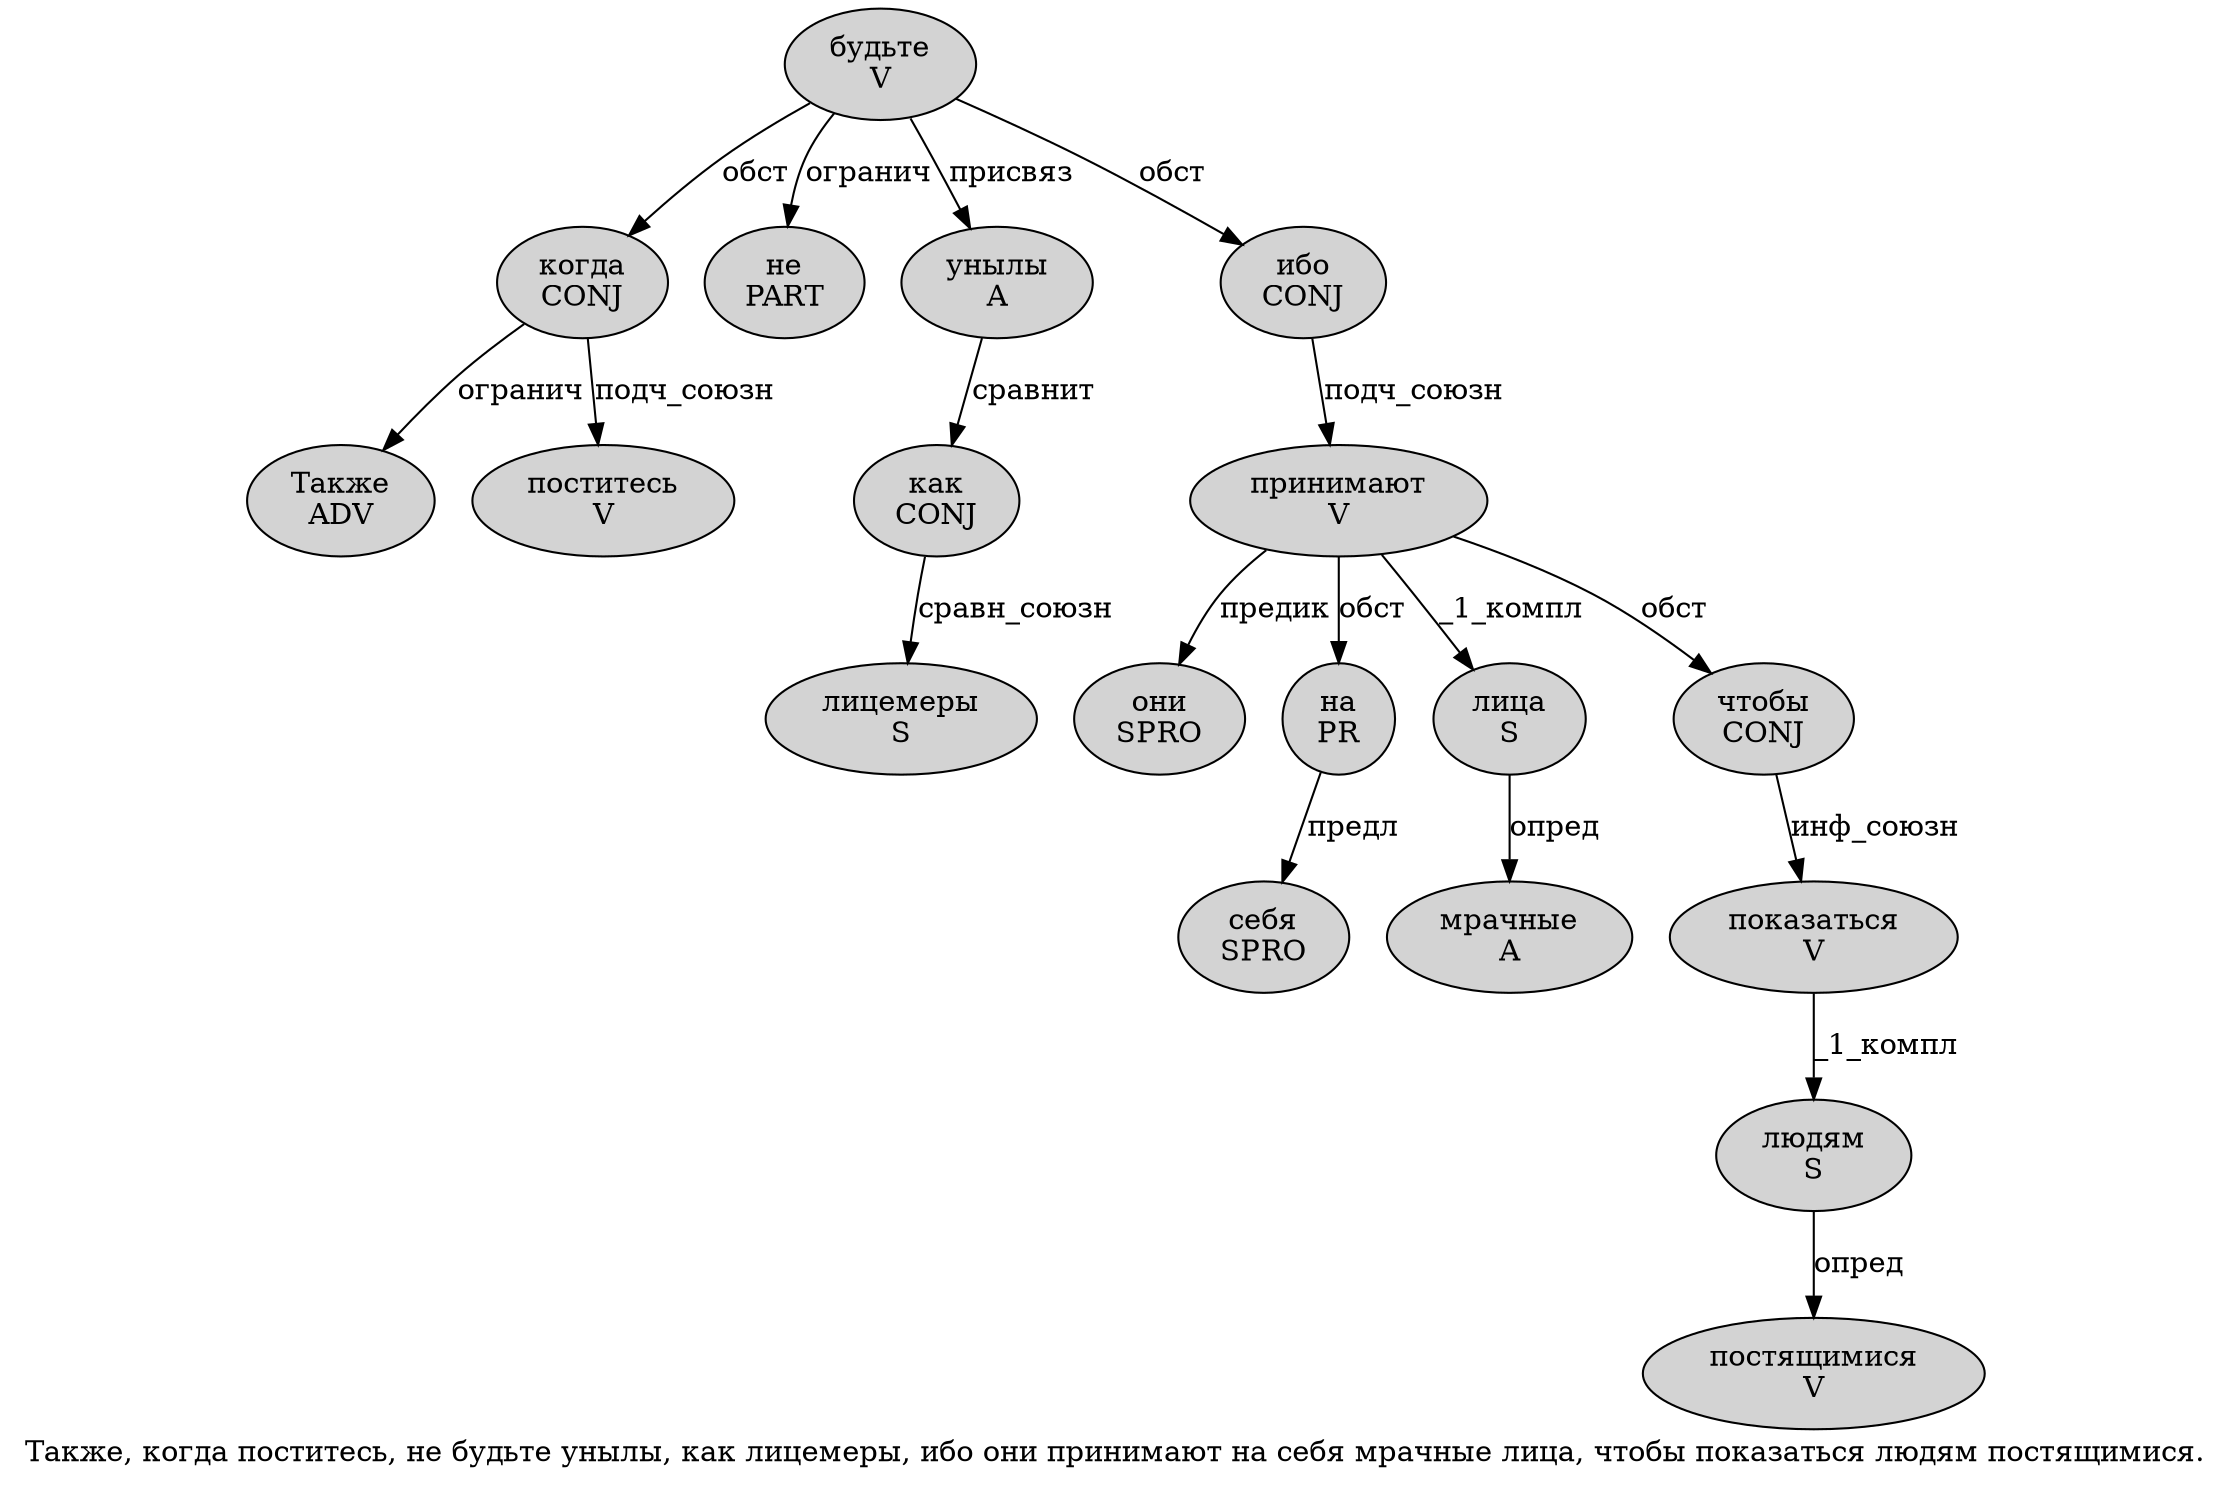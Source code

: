 digraph SENTENCE_901 {
	graph [label="Также, когда поститесь, не будьте унылы, как лицемеры, ибо они принимают на себя мрачные лица, чтобы показаться людям постящимися."]
	node [style=filled]
		0 [label="Также
ADV" color="" fillcolor=lightgray penwidth=1 shape=ellipse]
		2 [label="когда
CONJ" color="" fillcolor=lightgray penwidth=1 shape=ellipse]
		3 [label="поститесь
V" color="" fillcolor=lightgray penwidth=1 shape=ellipse]
		5 [label="не
PART" color="" fillcolor=lightgray penwidth=1 shape=ellipse]
		6 [label="будьте
V" color="" fillcolor=lightgray penwidth=1 shape=ellipse]
		7 [label="унылы
A" color="" fillcolor=lightgray penwidth=1 shape=ellipse]
		9 [label="как
CONJ" color="" fillcolor=lightgray penwidth=1 shape=ellipse]
		10 [label="лицемеры
S" color="" fillcolor=lightgray penwidth=1 shape=ellipse]
		12 [label="ибо
CONJ" color="" fillcolor=lightgray penwidth=1 shape=ellipse]
		13 [label="они
SPRO" color="" fillcolor=lightgray penwidth=1 shape=ellipse]
		14 [label="принимают
V" color="" fillcolor=lightgray penwidth=1 shape=ellipse]
		15 [label="на
PR" color="" fillcolor=lightgray penwidth=1 shape=ellipse]
		16 [label="себя
SPRO" color="" fillcolor=lightgray penwidth=1 shape=ellipse]
		17 [label="мрачные
A" color="" fillcolor=lightgray penwidth=1 shape=ellipse]
		18 [label="лица
S" color="" fillcolor=lightgray penwidth=1 shape=ellipse]
		20 [label="чтобы
CONJ" color="" fillcolor=lightgray penwidth=1 shape=ellipse]
		21 [label="показаться
V" color="" fillcolor=lightgray penwidth=1 shape=ellipse]
		22 [label="людям
S" color="" fillcolor=lightgray penwidth=1 shape=ellipse]
		23 [label="постящимися
V" color="" fillcolor=lightgray penwidth=1 shape=ellipse]
			6 -> 2 [label="обст"]
			6 -> 5 [label="огранич"]
			6 -> 7 [label="присвяз"]
			6 -> 12 [label="обст"]
			9 -> 10 [label="сравн_союзн"]
			21 -> 22 [label="_1_компл"]
			14 -> 13 [label="предик"]
			14 -> 15 [label="обст"]
			14 -> 18 [label="_1_компл"]
			14 -> 20 [label="обст"]
			22 -> 23 [label="опред"]
			20 -> 21 [label="инф_союзн"]
			12 -> 14 [label="подч_союзн"]
			2 -> 0 [label="огранич"]
			2 -> 3 [label="подч_союзн"]
			7 -> 9 [label="сравнит"]
			18 -> 17 [label="опред"]
			15 -> 16 [label="предл"]
}